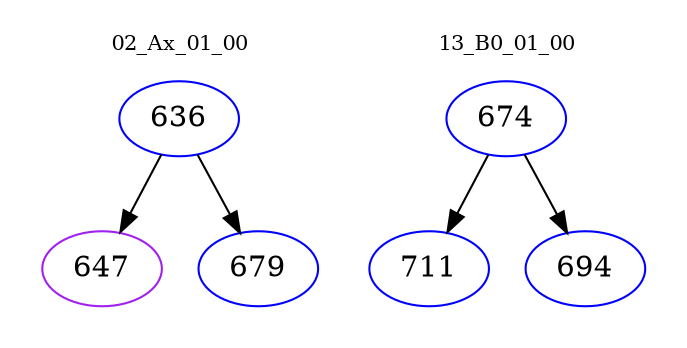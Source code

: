 digraph{
subgraph cluster_0 {
color = white
label = "02_Ax_01_00";
fontsize=10;
T0_636 [label="636", color="blue"]
T0_636 -> T0_647 [color="black"]
T0_647 [label="647", color="purple"]
T0_636 -> T0_679 [color="black"]
T0_679 [label="679", color="blue"]
}
subgraph cluster_1 {
color = white
label = "13_B0_01_00";
fontsize=10;
T1_674 [label="674", color="blue"]
T1_674 -> T1_711 [color="black"]
T1_711 [label="711", color="blue"]
T1_674 -> T1_694 [color="black"]
T1_694 [label="694", color="blue"]
}
}

